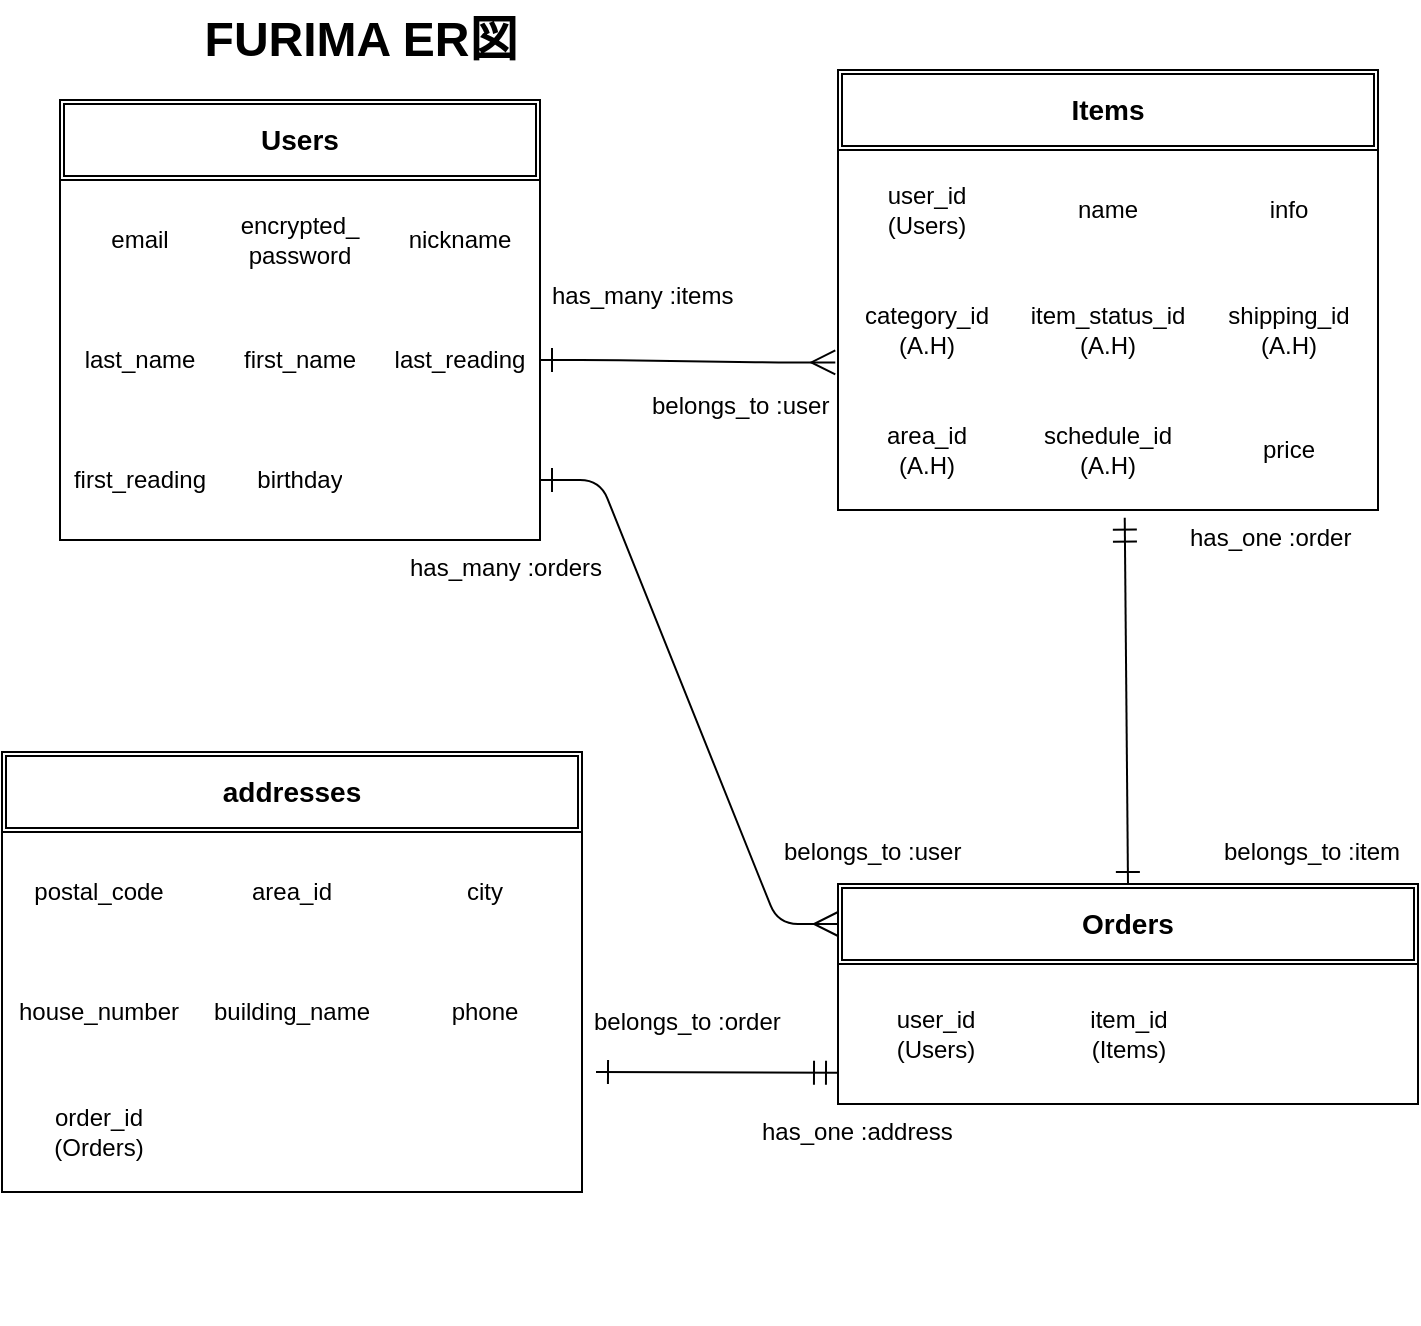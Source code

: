 <mxfile>
    <diagram id="2zcKXW8fC0FwvrSc-nui" name="ページ1">
        <mxGraphModel dx="728" dy="561" grid="1" gridSize="11" guides="1" tooltips="1" connect="1" arrows="1" fold="1" page="1" pageScale="1" pageWidth="827" pageHeight="1169" math="0" shadow="0">
            <root>
                <mxCell id="0"/>
                <mxCell id="1" parent="0"/>
                <mxCell id="104" value="" style="group" parent="1" vertex="1" connectable="0">
                    <mxGeometry x="40" y="70" width="380" height="250" as="geometry"/>
                </mxCell>
                <mxCell id="90" value="" style="shape=table;html=1;whiteSpace=wrap;startSize=0;container=1;collapsible=0;childLayout=tableLayout;columnLines=0;rowLines=0;" parent="104" vertex="1">
                    <mxGeometry y="40" width="240" height="180" as="geometry"/>
                </mxCell>
                <mxCell id="91" value="" style="shape=partialRectangle;html=1;whiteSpace=wrap;collapsible=0;dropTarget=0;pointerEvents=0;fillColor=none;top=0;left=0;bottom=0;right=0;points=[[0,0.5],[1,0.5]];portConstraint=eastwest;" parent="90" vertex="1">
                    <mxGeometry width="240" height="60" as="geometry"/>
                </mxCell>
                <mxCell id="92" value="email" style="shape=partialRectangle;html=1;whiteSpace=wrap;connectable=0;fillColor=none;top=0;left=0;bottom=0;right=0;overflow=hidden;" parent="91" vertex="1">
                    <mxGeometry width="80" height="60" as="geometry"/>
                </mxCell>
                <mxCell id="93" value="encrypted_&lt;br&gt;password" style="shape=partialRectangle;html=1;whiteSpace=wrap;connectable=0;fillColor=none;top=0;left=0;bottom=0;right=0;overflow=hidden;" parent="91" vertex="1">
                    <mxGeometry x="80" width="80" height="60" as="geometry"/>
                </mxCell>
                <mxCell id="94" value="nickname" style="shape=partialRectangle;html=1;whiteSpace=wrap;connectable=0;fillColor=none;top=0;left=0;bottom=0;right=0;overflow=hidden;" parent="91" vertex="1">
                    <mxGeometry x="160" width="80" height="60" as="geometry"/>
                </mxCell>
                <mxCell id="95" value="" style="shape=partialRectangle;html=1;whiteSpace=wrap;collapsible=0;dropTarget=0;pointerEvents=0;fillColor=none;top=0;left=0;bottom=0;right=0;points=[[0,0.5],[1,0.5]];portConstraint=eastwest;" parent="90" vertex="1">
                    <mxGeometry y="60" width="240" height="60" as="geometry"/>
                </mxCell>
                <mxCell id="96" value="last_name" style="shape=partialRectangle;html=1;whiteSpace=wrap;connectable=0;fillColor=none;top=0;left=0;bottom=0;right=0;overflow=hidden;" parent="95" vertex="1">
                    <mxGeometry width="80" height="60" as="geometry"/>
                </mxCell>
                <mxCell id="97" value="first_name" style="shape=partialRectangle;html=1;whiteSpace=wrap;connectable=0;fillColor=none;top=0;left=0;bottom=0;right=0;overflow=hidden;" parent="95" vertex="1">
                    <mxGeometry x="80" width="80" height="60" as="geometry"/>
                </mxCell>
                <mxCell id="98" value="last_reading" style="shape=partialRectangle;html=1;whiteSpace=wrap;connectable=0;fillColor=none;top=0;left=0;bottom=0;right=0;overflow=hidden;" parent="95" vertex="1">
                    <mxGeometry x="160" width="80" height="60" as="geometry"/>
                </mxCell>
                <mxCell id="99" value="" style="shape=partialRectangle;html=1;whiteSpace=wrap;collapsible=0;dropTarget=0;pointerEvents=0;fillColor=none;top=0;left=0;bottom=0;right=0;points=[[0,0.5],[1,0.5]];portConstraint=eastwest;" parent="90" vertex="1">
                    <mxGeometry y="120" width="240" height="60" as="geometry"/>
                </mxCell>
                <mxCell id="100" value="first_reading" style="shape=partialRectangle;html=1;whiteSpace=wrap;connectable=0;fillColor=none;top=0;left=0;bottom=0;right=0;overflow=hidden;" parent="99" vertex="1">
                    <mxGeometry width="80" height="60" as="geometry"/>
                </mxCell>
                <mxCell id="101" value="birthday" style="shape=partialRectangle;html=1;whiteSpace=wrap;connectable=0;fillColor=none;top=0;left=0;bottom=0;right=0;overflow=hidden;" parent="99" vertex="1">
                    <mxGeometry x="80" width="80" height="60" as="geometry"/>
                </mxCell>
                <mxCell id="102" value="" style="shape=partialRectangle;html=1;whiteSpace=wrap;connectable=0;fillColor=none;top=0;left=0;bottom=0;right=0;overflow=hidden;" parent="99" vertex="1">
                    <mxGeometry x="160" width="80" height="60" as="geometry"/>
                </mxCell>
                <mxCell id="103" value="Users" style="shape=ext;double=1;rounded=0;whiteSpace=wrap;html=1;fontSize=14;fontStyle=1" parent="104" vertex="1">
                    <mxGeometry width="240" height="40" as="geometry"/>
                </mxCell>
                <mxCell id="153" value="has_many :items" style="text;strokeColor=none;fillColor=none;spacingLeft=4;spacingRight=4;overflow=hidden;rotatable=0;points=[[0,0.5],[1,0.5]];portConstraint=eastwest;fontSize=12;" parent="104" vertex="1">
                    <mxGeometry x="240" y="84" width="112" height="30" as="geometry"/>
                </mxCell>
                <mxCell id="154" value="belongs_to :user" style="text;strokeColor=none;fillColor=none;spacingLeft=4;spacingRight=4;overflow=hidden;rotatable=0;points=[[0,0.5],[1,0.5]];portConstraint=eastwest;fontSize=12;fontStyle=0" parent="104" vertex="1">
                    <mxGeometry x="290" y="139" width="112" height="30" as="geometry"/>
                </mxCell>
                <mxCell id="156" value="has_many :orders" style="text;strokeColor=none;fillColor=none;spacingLeft=4;spacingRight=4;overflow=hidden;rotatable=0;points=[[0,0.5],[1,0.5]];portConstraint=eastwest;fontSize=12;" parent="104" vertex="1">
                    <mxGeometry x="169" y="220" width="112" height="30" as="geometry"/>
                </mxCell>
                <mxCell id="105" value="" style="group" parent="1" vertex="1" connectable="0">
                    <mxGeometry x="429" y="55" width="270" height="220" as="geometry"/>
                </mxCell>
                <mxCell id="106" value="" style="shape=table;html=1;whiteSpace=wrap;startSize=0;container=1;collapsible=0;childLayout=tableLayout;columnLines=0;rowLines=0;" parent="105" vertex="1">
                    <mxGeometry y="40" width="270" height="180" as="geometry"/>
                </mxCell>
                <mxCell id="107" value="" style="shape=partialRectangle;html=1;whiteSpace=wrap;collapsible=0;dropTarget=0;pointerEvents=0;fillColor=none;top=0;left=0;bottom=0;right=0;points=[[0,0.5],[1,0.5]];portConstraint=eastwest;" parent="106" vertex="1">
                    <mxGeometry width="270" height="60" as="geometry"/>
                </mxCell>
                <mxCell id="108" value="user_id&lt;br&gt;(Users)" style="shape=partialRectangle;html=1;whiteSpace=wrap;connectable=0;fillColor=none;top=0;left=0;bottom=0;right=0;overflow=hidden;" parent="107" vertex="1">
                    <mxGeometry width="89" height="60" as="geometry"/>
                </mxCell>
                <mxCell id="109" value="name" style="shape=partialRectangle;html=1;whiteSpace=wrap;connectable=0;fillColor=none;top=0;left=0;bottom=0;right=0;overflow=hidden;" parent="107" vertex="1">
                    <mxGeometry x="89" width="92" height="60" as="geometry"/>
                </mxCell>
                <mxCell id="110" value="info" style="shape=partialRectangle;html=1;whiteSpace=wrap;connectable=0;fillColor=none;top=0;left=0;bottom=0;right=0;overflow=hidden;" parent="107" vertex="1">
                    <mxGeometry x="181" width="89" height="60" as="geometry"/>
                </mxCell>
                <mxCell id="111" value="" style="shape=partialRectangle;html=1;whiteSpace=wrap;collapsible=0;dropTarget=0;pointerEvents=0;fillColor=none;top=0;left=0;bottom=0;right=0;points=[[0,0.5],[1,0.5]];portConstraint=eastwest;" parent="106" vertex="1">
                    <mxGeometry y="60" width="270" height="60" as="geometry"/>
                </mxCell>
                <mxCell id="112" value="category_id&lt;br&gt;(A.H)" style="shape=partialRectangle;html=1;whiteSpace=wrap;connectable=0;fillColor=none;top=0;left=0;bottom=0;right=0;overflow=hidden;" parent="111" vertex="1">
                    <mxGeometry width="89" height="60" as="geometry"/>
                </mxCell>
                <mxCell id="113" value="item_status_id&lt;br&gt;(A.H)" style="shape=partialRectangle;html=1;whiteSpace=wrap;connectable=0;fillColor=none;top=0;left=0;bottom=0;right=0;overflow=hidden;" parent="111" vertex="1">
                    <mxGeometry x="89" width="92" height="60" as="geometry"/>
                </mxCell>
                <mxCell id="114" value="shipping_id&lt;br&gt;(A.H)" style="shape=partialRectangle;html=1;whiteSpace=wrap;connectable=0;fillColor=none;top=0;left=0;bottom=0;right=0;overflow=hidden;" parent="111" vertex="1">
                    <mxGeometry x="181" width="89" height="60" as="geometry"/>
                </mxCell>
                <mxCell id="135" style="shape=partialRectangle;html=1;whiteSpace=wrap;collapsible=0;dropTarget=0;pointerEvents=0;fillColor=none;top=0;left=0;bottom=0;right=0;points=[[0,0.5],[1,0.5]];portConstraint=eastwest;" parent="106" vertex="1">
                    <mxGeometry y="120" width="270" height="60" as="geometry"/>
                </mxCell>
                <mxCell id="136" value="area_id&lt;br&gt;(A.H)" style="shape=partialRectangle;html=1;whiteSpace=wrap;connectable=0;fillColor=none;top=0;left=0;bottom=0;right=0;overflow=hidden;" parent="135" vertex="1">
                    <mxGeometry width="89" height="60" as="geometry"/>
                </mxCell>
                <mxCell id="137" value="schedule_id&lt;br&gt;(A.H)" style="shape=partialRectangle;html=1;whiteSpace=wrap;connectable=0;fillColor=none;top=0;left=0;bottom=0;right=0;overflow=hidden;" parent="135" vertex="1">
                    <mxGeometry x="89" width="92" height="60" as="geometry"/>
                </mxCell>
                <mxCell id="138" value="price" style="shape=partialRectangle;html=1;whiteSpace=wrap;connectable=0;fillColor=none;top=0;left=0;bottom=0;right=0;overflow=hidden;" parent="135" vertex="1">
                    <mxGeometry x="181" width="89" height="60" as="geometry"/>
                </mxCell>
                <mxCell id="119" value="Items" style="shape=ext;double=1;rounded=0;whiteSpace=wrap;html=1;fontStyle=1;fontSize=14;" parent="105" vertex="1">
                    <mxGeometry width="270" height="40" as="geometry"/>
                </mxCell>
                <mxCell id="120" value="" style="group" parent="1" vertex="1" connectable="0">
                    <mxGeometry x="429" y="462" width="290" height="220" as="geometry"/>
                </mxCell>
                <mxCell id="121" value="" style="shape=table;html=1;whiteSpace=wrap;startSize=0;container=1;collapsible=0;childLayout=tableLayout;columnLines=0;rowLines=0;" parent="120" vertex="1">
                    <mxGeometry y="40" width="290" height="70" as="geometry"/>
                </mxCell>
                <mxCell id="130" value="" style="shape=partialRectangle;html=1;whiteSpace=wrap;collapsible=0;dropTarget=0;pointerEvents=0;fillColor=none;top=0;left=0;bottom=0;right=0;points=[[0,0.5],[1,0.5]];portConstraint=eastwest;" parent="121" vertex="1">
                    <mxGeometry width="290" height="70" as="geometry"/>
                </mxCell>
                <mxCell id="131" value="user_id&lt;br&gt;(Users)" style="shape=partialRectangle;html=1;whiteSpace=wrap;connectable=0;fillColor=none;top=0;left=0;bottom=0;right=0;overflow=hidden;" parent="130" vertex="1">
                    <mxGeometry width="98" height="70" as="geometry"/>
                </mxCell>
                <mxCell id="132" value="item_id&lt;br&gt;(Items)" style="shape=partialRectangle;html=1;whiteSpace=wrap;connectable=0;fillColor=none;top=0;left=0;bottom=0;right=0;overflow=hidden;" parent="130" vertex="1">
                    <mxGeometry x="98" width="95" height="70" as="geometry"/>
                </mxCell>
                <mxCell id="133" value="" style="shape=partialRectangle;html=1;whiteSpace=wrap;connectable=0;fillColor=none;top=0;left=0;bottom=0;right=0;overflow=hidden;" parent="130" vertex="1">
                    <mxGeometry x="193" width="97" height="70" as="geometry"/>
                </mxCell>
                <mxCell id="134" value="Orders" style="shape=ext;double=1;rounded=0;whiteSpace=wrap;html=1;fontStyle=1;fontSize=14;" parent="120" vertex="1">
                    <mxGeometry width="290.0" height="40" as="geometry"/>
                </mxCell>
                <mxCell id="181" value="has_one :address" style="text;strokeColor=none;fillColor=none;spacingLeft=4;spacingRight=4;overflow=hidden;rotatable=0;points=[[0,0.5],[1,0.5]];portConstraint=eastwest;fontSize=12;" parent="120" vertex="1">
                    <mxGeometry x="-44" y="110" width="121" height="30" as="geometry"/>
                </mxCell>
                <mxCell id="143" value="FURIMA ER図" style="text;strokeColor=none;fillColor=none;html=1;fontSize=24;fontStyle=1;verticalAlign=middle;align=center;" parent="1" vertex="1">
                    <mxGeometry x="85" y="20" width="210" height="40" as="geometry"/>
                </mxCell>
                <mxCell id="146" value="" style="edgeStyle=entityRelationEdgeStyle;fontSize=12;html=1;endArrow=ERmany;exitX=1;exitY=0.5;exitDx=0;exitDy=0;startArrow=ERone;startFill=0;endSize=10;startSize=10;endFill=0;entryX=-0.005;entryY=0.77;entryDx=0;entryDy=0;entryPerimeter=0;" parent="1" source="95" target="111" edge="1">
                    <mxGeometry width="100" height="100" relative="1" as="geometry">
                        <mxPoint x="310" y="300" as="sourcePoint"/>
                        <mxPoint x="410" y="200" as="targetPoint"/>
                    </mxGeometry>
                </mxCell>
                <mxCell id="148" value="" style="endArrow=ERone;html=1;rounded=0;exitX=0.531;exitY=1.064;exitDx=0;exitDy=0;exitPerimeter=0;startArrow=ERmandOne;startFill=0;endSize=10;endFill=0;startSize=10;entryX=0.5;entryY=0;entryDx=0;entryDy=0;" parent="1" source="135" target="134" edge="1">
                    <mxGeometry relative="1" as="geometry">
                        <mxPoint x="175.56" y="294.14" as="sourcePoint"/>
                        <mxPoint x="176" y="363" as="targetPoint"/>
                    </mxGeometry>
                </mxCell>
                <mxCell id="151" value="belongs_to :item" style="text;strokeColor=none;fillColor=none;spacingLeft=4;spacingRight=4;overflow=hidden;rotatable=0;points=[[0,0.5],[1,0.5]];portConstraint=eastwest;fontSize=12;" parent="1" vertex="1">
                    <mxGeometry x="616" y="432" width="100" height="30" as="geometry"/>
                </mxCell>
                <mxCell id="152" value="has_one :order" style="text;strokeColor=none;fillColor=none;spacingLeft=4;spacingRight=4;overflow=hidden;rotatable=0;points=[[0,0.5],[1,0.5]];portConstraint=eastwest;fontSize=12;" parent="1" vertex="1">
                    <mxGeometry x="599" y="275" width="100" height="30" as="geometry"/>
                </mxCell>
                <mxCell id="155" value="belongs_to :user" style="text;strokeColor=none;fillColor=none;spacingLeft=4;spacingRight=4;overflow=hidden;rotatable=0;points=[[0,0.5],[1,0.5]];portConstraint=eastwest;fontSize=12;fontStyle=0" parent="1" vertex="1">
                    <mxGeometry x="396" y="432" width="112" height="30" as="geometry"/>
                </mxCell>
                <mxCell id="162" value="" style="group" parent="1" vertex="1" connectable="0">
                    <mxGeometry x="11" y="396" width="402" height="220" as="geometry"/>
                </mxCell>
                <mxCell id="163" value="" style="shape=table;html=1;whiteSpace=wrap;startSize=0;container=1;collapsible=0;childLayout=tableLayout;columnLines=0;rowLines=0;" parent="162" vertex="1">
                    <mxGeometry y="40" width="290.0" height="180" as="geometry"/>
                </mxCell>
                <mxCell id="164" value="" style="shape=partialRectangle;html=1;whiteSpace=wrap;collapsible=0;dropTarget=0;pointerEvents=0;fillColor=none;top=0;left=0;bottom=0;right=0;points=[[0,0.5],[1,0.5]];portConstraint=eastwest;" parent="163" vertex="1">
                    <mxGeometry width="290.0" height="60" as="geometry"/>
                </mxCell>
                <mxCell id="165" value="postal_code" style="shape=partialRectangle;html=1;whiteSpace=wrap;connectable=0;fillColor=none;top=0;left=0;bottom=0;right=0;overflow=hidden;" parent="164" vertex="1">
                    <mxGeometry width="97" height="60" as="geometry"/>
                </mxCell>
                <mxCell id="166" value="area_id" style="shape=partialRectangle;html=1;whiteSpace=wrap;connectable=0;fillColor=none;top=0;left=0;bottom=0;right=0;overflow=hidden;" parent="164" vertex="1">
                    <mxGeometry x="97" width="96" height="60" as="geometry"/>
                </mxCell>
                <mxCell id="167" value="city" style="shape=partialRectangle;html=1;whiteSpace=wrap;connectable=0;fillColor=none;top=0;left=0;bottom=0;right=0;overflow=hidden;" parent="164" vertex="1">
                    <mxGeometry x="193" width="97" height="60" as="geometry"/>
                </mxCell>
                <mxCell id="168" value="" style="shape=partialRectangle;html=1;whiteSpace=wrap;collapsible=0;dropTarget=0;pointerEvents=0;fillColor=none;top=0;left=0;bottom=0;right=0;points=[[0,0.5],[1,0.5]];portConstraint=eastwest;" parent="163" vertex="1">
                    <mxGeometry y="60" width="290.0" height="60" as="geometry"/>
                </mxCell>
                <mxCell id="169" value="house_number" style="shape=partialRectangle;html=1;whiteSpace=wrap;connectable=0;fillColor=none;top=0;left=0;bottom=0;right=0;overflow=hidden;" parent="168" vertex="1">
                    <mxGeometry width="97" height="60" as="geometry"/>
                </mxCell>
                <mxCell id="170" value="building_name" style="shape=partialRectangle;html=1;whiteSpace=wrap;connectable=0;fillColor=none;top=0;left=0;bottom=0;right=0;overflow=hidden;" parent="168" vertex="1">
                    <mxGeometry x="97" width="96" height="60" as="geometry"/>
                </mxCell>
                <mxCell id="171" value="phone" style="shape=partialRectangle;html=1;whiteSpace=wrap;connectable=0;fillColor=none;top=0;left=0;bottom=0;right=0;overflow=hidden;" parent="168" vertex="1">
                    <mxGeometry x="193" width="97" height="60" as="geometry"/>
                </mxCell>
                <mxCell id="182" style="shape=partialRectangle;html=1;whiteSpace=wrap;collapsible=0;dropTarget=0;pointerEvents=0;fillColor=none;top=0;left=0;bottom=0;right=0;points=[[0,0.5],[1,0.5]];portConstraint=eastwest;" vertex="1" parent="163">
                    <mxGeometry y="120" width="290.0" height="60" as="geometry"/>
                </mxCell>
                <mxCell id="183" value="order_id&lt;br&gt;(Orders)" style="shape=partialRectangle;html=1;whiteSpace=wrap;connectable=0;fillColor=none;top=0;left=0;bottom=0;right=0;overflow=hidden;" vertex="1" parent="182">
                    <mxGeometry width="97" height="60" as="geometry"/>
                </mxCell>
                <mxCell id="184" style="shape=partialRectangle;html=1;whiteSpace=wrap;connectable=0;fillColor=none;top=0;left=0;bottom=0;right=0;overflow=hidden;" vertex="1" parent="182">
                    <mxGeometry x="97" width="96" height="60" as="geometry"/>
                </mxCell>
                <mxCell id="185" style="shape=partialRectangle;html=1;whiteSpace=wrap;connectable=0;fillColor=none;top=0;left=0;bottom=0;right=0;overflow=hidden;" vertex="1" parent="182">
                    <mxGeometry x="193" width="97" height="60" as="geometry"/>
                </mxCell>
                <mxCell id="176" value="addresses" style="shape=ext;double=1;rounded=0;whiteSpace=wrap;html=1;fontStyle=1;fontSize=14;" parent="162" vertex="1">
                    <mxGeometry width="290.0" height="40" as="geometry"/>
                </mxCell>
                <mxCell id="180" value="belongs_to :order" style="text;strokeColor=none;fillColor=none;spacingLeft=4;spacingRight=4;overflow=hidden;rotatable=0;points=[[0,0.5],[1,0.5]];portConstraint=eastwest;fontSize=12;fontStyle=0" parent="162" vertex="1">
                    <mxGeometry x="290" y="121" width="112" height="30" as="geometry"/>
                </mxCell>
                <mxCell id="178" value="" style="endArrow=ERmandOne;html=1;rounded=0;startArrow=ERone;startFill=0;endFill=0;endSize=10;startSize=10;" parent="1" edge="1">
                    <mxGeometry relative="1" as="geometry">
                        <mxPoint x="308" y="556" as="sourcePoint"/>
                        <mxPoint x="429" y="556.41" as="targetPoint"/>
                    </mxGeometry>
                </mxCell>
                <mxCell id="179" value="" style="edgeStyle=entityRelationEdgeStyle;fontSize=12;html=1;endArrow=ERmany;endFill=0;entryX=0;entryY=0.5;entryDx=0;entryDy=0;startArrow=ERone;startFill=0;endSize=10;startSize=10;exitX=1;exitY=0.5;exitDx=0;exitDy=0;" parent="1" source="99" target="134" edge="1">
                    <mxGeometry width="100" height="100" relative="1" as="geometry">
                        <mxPoint x="286" y="264" as="sourcePoint"/>
                        <mxPoint x="419" y="484" as="targetPoint"/>
                    </mxGeometry>
                </mxCell>
            </root>
        </mxGraphModel>
    </diagram>
</mxfile>